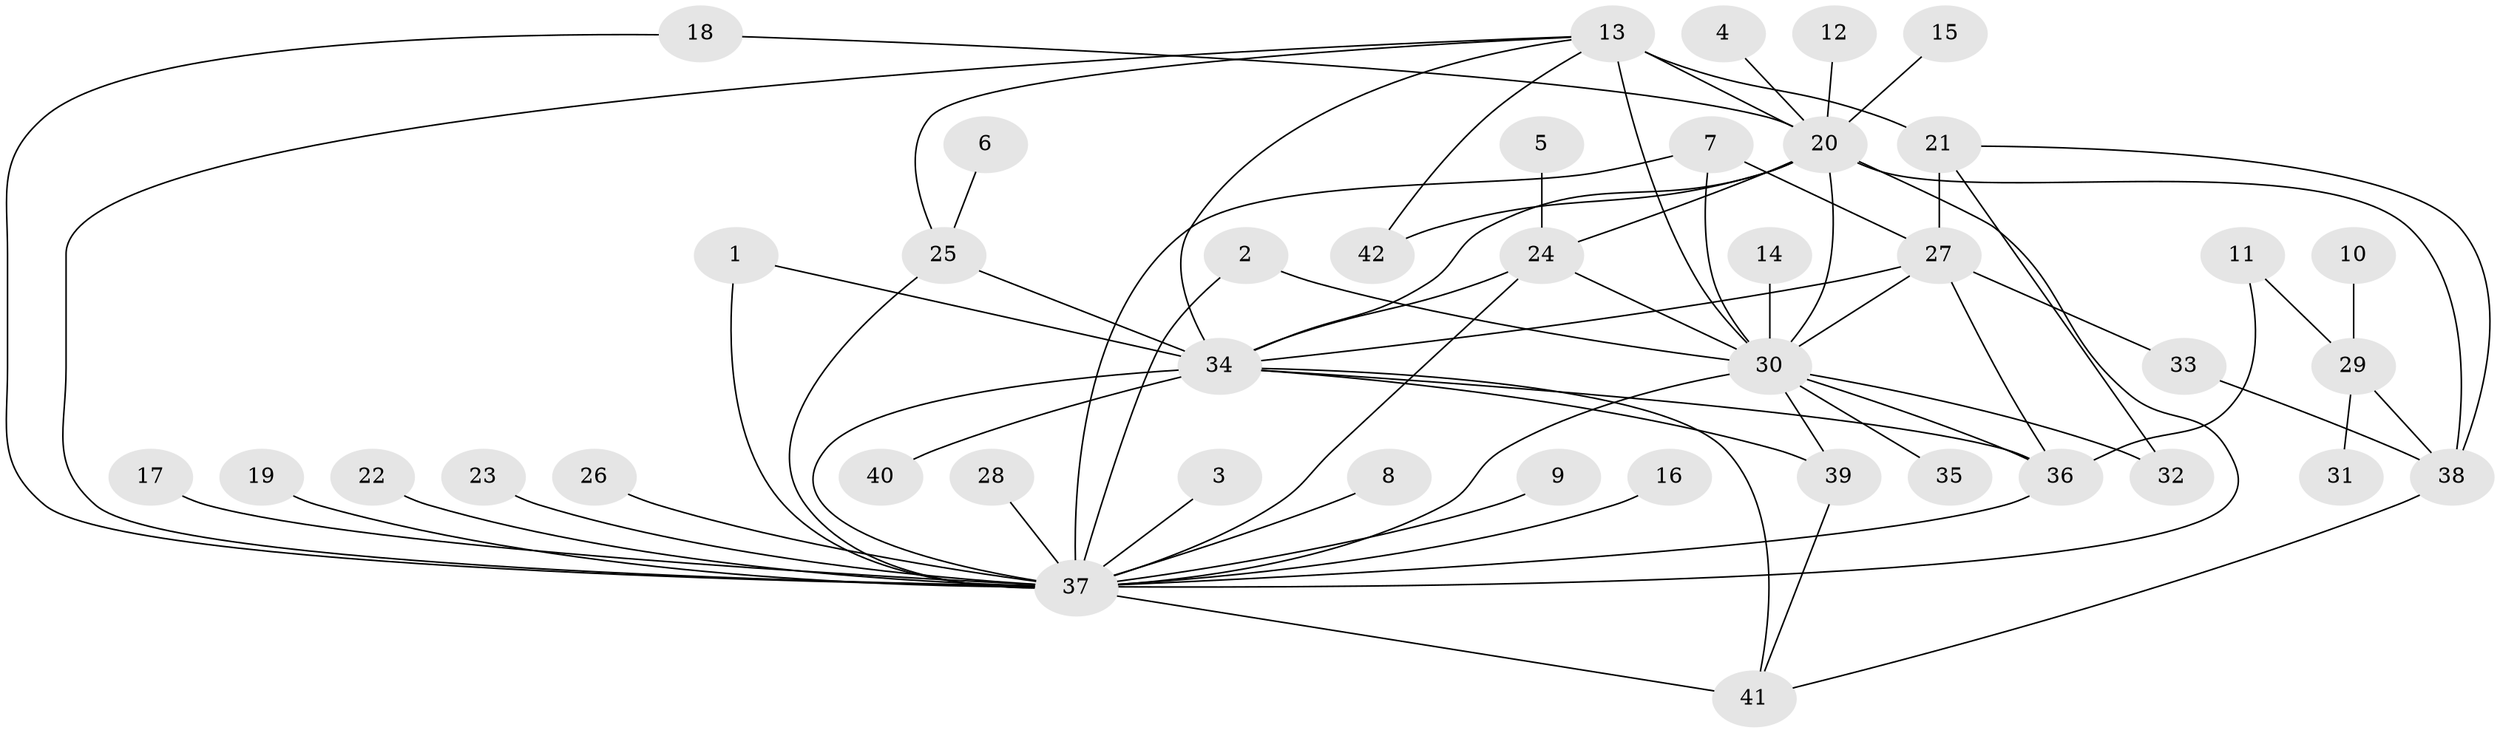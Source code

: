 // original degree distribution, {28: 0.012195121951219513, 9: 0.012195121951219513, 6: 0.04878048780487805, 12: 0.024390243902439025, 8: 0.012195121951219513, 2: 0.1951219512195122, 1: 0.4878048780487805, 7: 0.024390243902439025, 3: 0.04878048780487805, 5: 0.06097560975609756, 4: 0.07317073170731707}
// Generated by graph-tools (version 1.1) at 2025/49/03/09/25 03:49:58]
// undirected, 42 vertices, 70 edges
graph export_dot {
graph [start="1"]
  node [color=gray90,style=filled];
  1;
  2;
  3;
  4;
  5;
  6;
  7;
  8;
  9;
  10;
  11;
  12;
  13;
  14;
  15;
  16;
  17;
  18;
  19;
  20;
  21;
  22;
  23;
  24;
  25;
  26;
  27;
  28;
  29;
  30;
  31;
  32;
  33;
  34;
  35;
  36;
  37;
  38;
  39;
  40;
  41;
  42;
  1 -- 34 [weight=1.0];
  1 -- 37 [weight=1.0];
  2 -- 30 [weight=1.0];
  2 -- 37 [weight=1.0];
  3 -- 37 [weight=1.0];
  4 -- 20 [weight=1.0];
  5 -- 24 [weight=1.0];
  6 -- 25 [weight=1.0];
  7 -- 27 [weight=1.0];
  7 -- 30 [weight=1.0];
  7 -- 37 [weight=1.0];
  8 -- 37 [weight=1.0];
  9 -- 37 [weight=1.0];
  10 -- 29 [weight=1.0];
  11 -- 29 [weight=1.0];
  11 -- 36 [weight=1.0];
  12 -- 20 [weight=1.0];
  13 -- 20 [weight=1.0];
  13 -- 21 [weight=2.0];
  13 -- 25 [weight=1.0];
  13 -- 30 [weight=2.0];
  13 -- 34 [weight=1.0];
  13 -- 37 [weight=1.0];
  13 -- 42 [weight=1.0];
  14 -- 30 [weight=2.0];
  15 -- 20 [weight=1.0];
  16 -- 37 [weight=1.0];
  17 -- 37 [weight=1.0];
  18 -- 20 [weight=1.0];
  18 -- 37 [weight=1.0];
  19 -- 37 [weight=1.0];
  20 -- 24 [weight=1.0];
  20 -- 30 [weight=1.0];
  20 -- 34 [weight=1.0];
  20 -- 37 [weight=1.0];
  20 -- 38 [weight=2.0];
  20 -- 42 [weight=1.0];
  21 -- 27 [weight=1.0];
  21 -- 32 [weight=1.0];
  21 -- 38 [weight=1.0];
  22 -- 37 [weight=1.0];
  23 -- 37 [weight=1.0];
  24 -- 30 [weight=1.0];
  24 -- 34 [weight=1.0];
  24 -- 37 [weight=1.0];
  25 -- 34 [weight=1.0];
  25 -- 37 [weight=1.0];
  26 -- 37 [weight=1.0];
  27 -- 30 [weight=1.0];
  27 -- 33 [weight=1.0];
  27 -- 34 [weight=1.0];
  27 -- 36 [weight=1.0];
  28 -- 37 [weight=1.0];
  29 -- 31 [weight=1.0];
  29 -- 38 [weight=1.0];
  30 -- 32 [weight=1.0];
  30 -- 35 [weight=1.0];
  30 -- 36 [weight=1.0];
  30 -- 37 [weight=1.0];
  30 -- 39 [weight=1.0];
  33 -- 38 [weight=1.0];
  34 -- 36 [weight=1.0];
  34 -- 37 [weight=1.0];
  34 -- 39 [weight=1.0];
  34 -- 40 [weight=1.0];
  34 -- 41 [weight=1.0];
  36 -- 37 [weight=1.0];
  37 -- 41 [weight=2.0];
  38 -- 41 [weight=1.0];
  39 -- 41 [weight=1.0];
}
